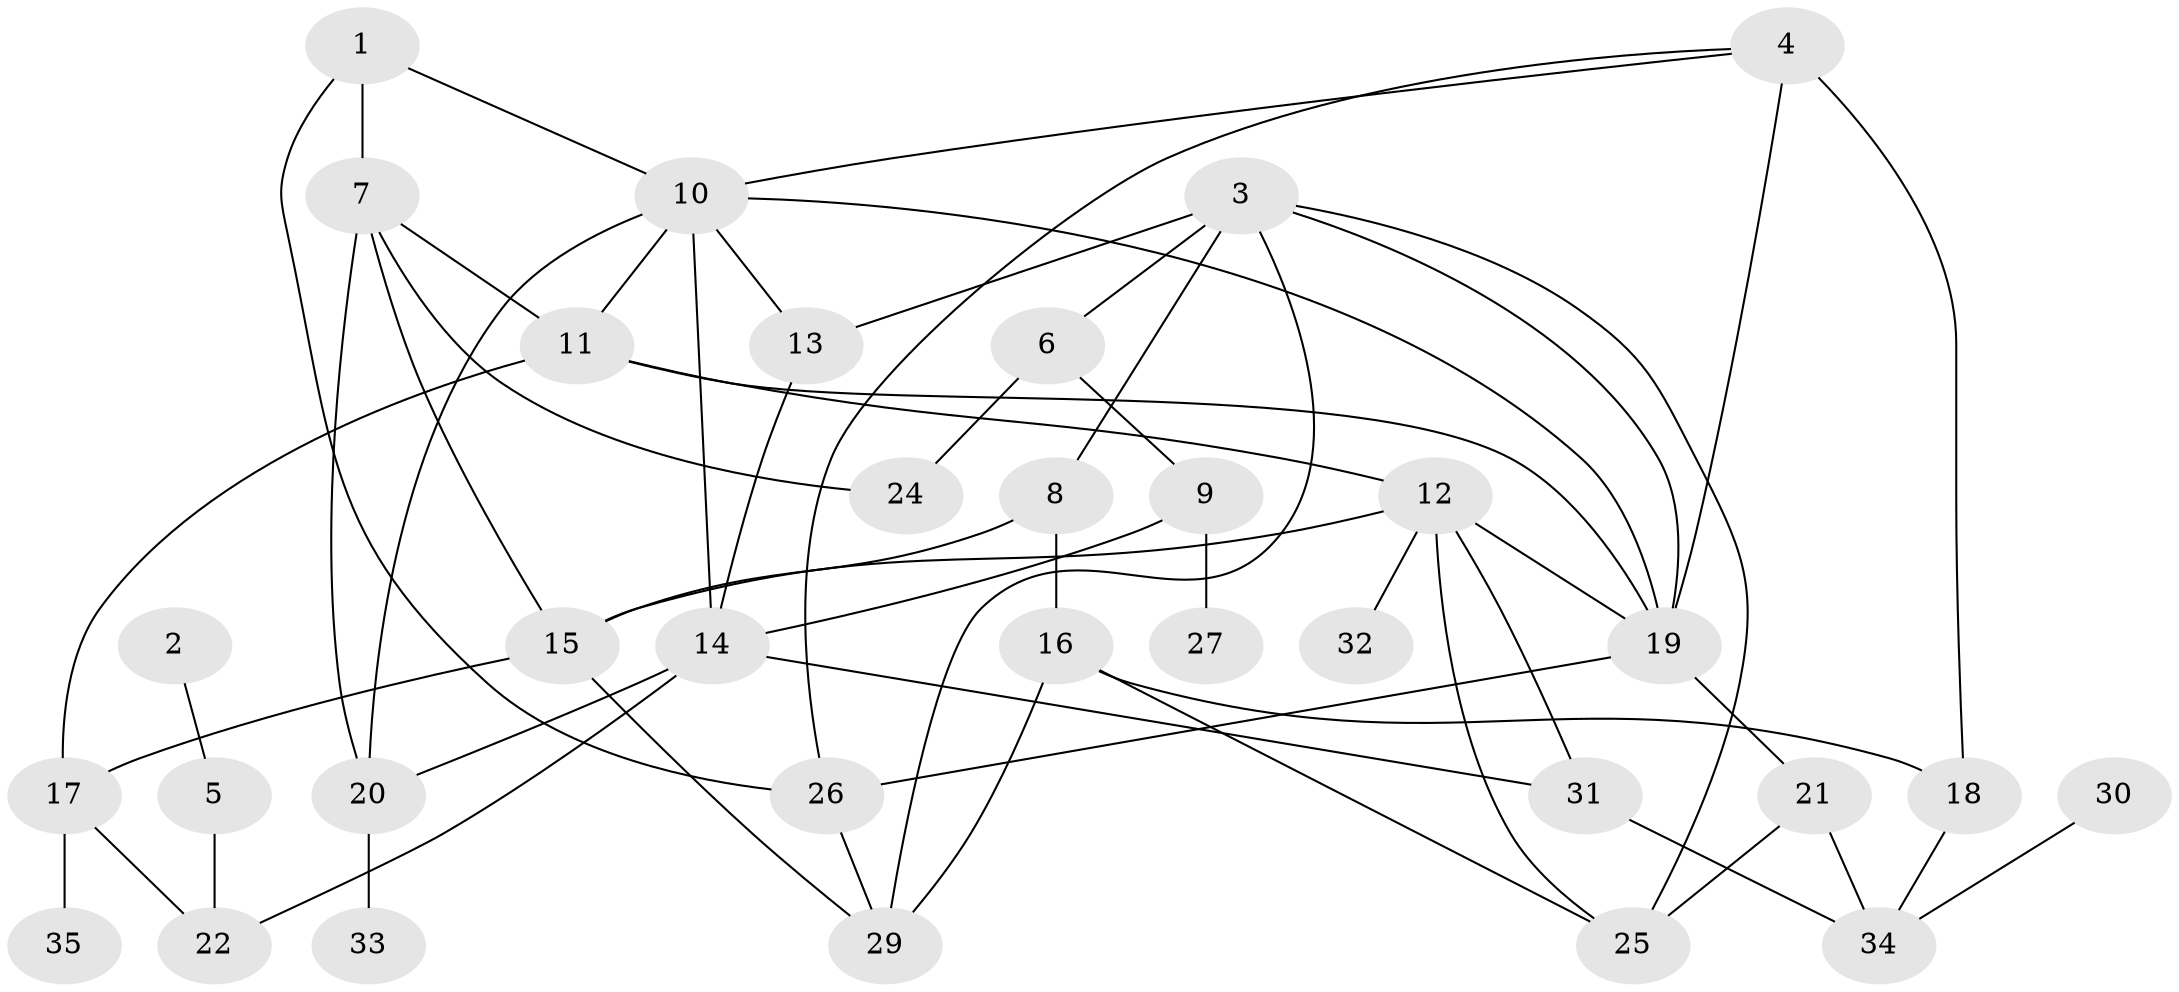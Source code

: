 // original degree distribution, {4: 0.15492957746478872, 1: 0.19718309859154928, 3: 0.2676056338028169, 5: 0.09859154929577464, 2: 0.2112676056338028, 0: 0.04225352112676056, 8: 0.014084507042253521, 6: 0.014084507042253521}
// Generated by graph-tools (version 1.1) at 2025/33/03/09/25 02:33:36]
// undirected, 33 vertices, 58 edges
graph export_dot {
graph [start="1"]
  node [color=gray90,style=filled];
  1;
  2;
  3;
  4;
  5;
  6;
  7;
  8;
  9;
  10;
  11;
  12;
  13;
  14;
  15;
  16;
  17;
  18;
  19;
  20;
  21;
  22;
  24;
  25;
  26;
  27;
  29;
  30;
  31;
  32;
  33;
  34;
  35;
  1 -- 7 [weight=1.0];
  1 -- 10 [weight=1.0];
  1 -- 26 [weight=1.0];
  2 -- 5 [weight=1.0];
  3 -- 6 [weight=3.0];
  3 -- 8 [weight=2.0];
  3 -- 13 [weight=1.0];
  3 -- 19 [weight=1.0];
  3 -- 25 [weight=1.0];
  3 -- 29 [weight=1.0];
  4 -- 10 [weight=1.0];
  4 -- 18 [weight=2.0];
  4 -- 19 [weight=1.0];
  4 -- 26 [weight=1.0];
  5 -- 22 [weight=1.0];
  6 -- 9 [weight=1.0];
  6 -- 24 [weight=1.0];
  7 -- 11 [weight=1.0];
  7 -- 15 [weight=1.0];
  7 -- 20 [weight=1.0];
  7 -- 24 [weight=1.0];
  8 -- 15 [weight=2.0];
  8 -- 16 [weight=1.0];
  9 -- 14 [weight=1.0];
  9 -- 27 [weight=1.0];
  10 -- 11 [weight=1.0];
  10 -- 13 [weight=1.0];
  10 -- 14 [weight=1.0];
  10 -- 19 [weight=1.0];
  10 -- 20 [weight=1.0];
  11 -- 12 [weight=1.0];
  11 -- 17 [weight=1.0];
  11 -- 19 [weight=1.0];
  12 -- 15 [weight=1.0];
  12 -- 19 [weight=1.0];
  12 -- 25 [weight=1.0];
  12 -- 31 [weight=1.0];
  12 -- 32 [weight=1.0];
  13 -- 14 [weight=1.0];
  14 -- 20 [weight=1.0];
  14 -- 22 [weight=1.0];
  14 -- 31 [weight=1.0];
  15 -- 17 [weight=1.0];
  15 -- 29 [weight=1.0];
  16 -- 18 [weight=1.0];
  16 -- 25 [weight=1.0];
  16 -- 29 [weight=1.0];
  17 -- 22 [weight=1.0];
  17 -- 35 [weight=1.0];
  18 -- 34 [weight=1.0];
  19 -- 21 [weight=1.0];
  19 -- 26 [weight=1.0];
  20 -- 33 [weight=1.0];
  21 -- 25 [weight=1.0];
  21 -- 34 [weight=1.0];
  26 -- 29 [weight=1.0];
  30 -- 34 [weight=1.0];
  31 -- 34 [weight=1.0];
}
